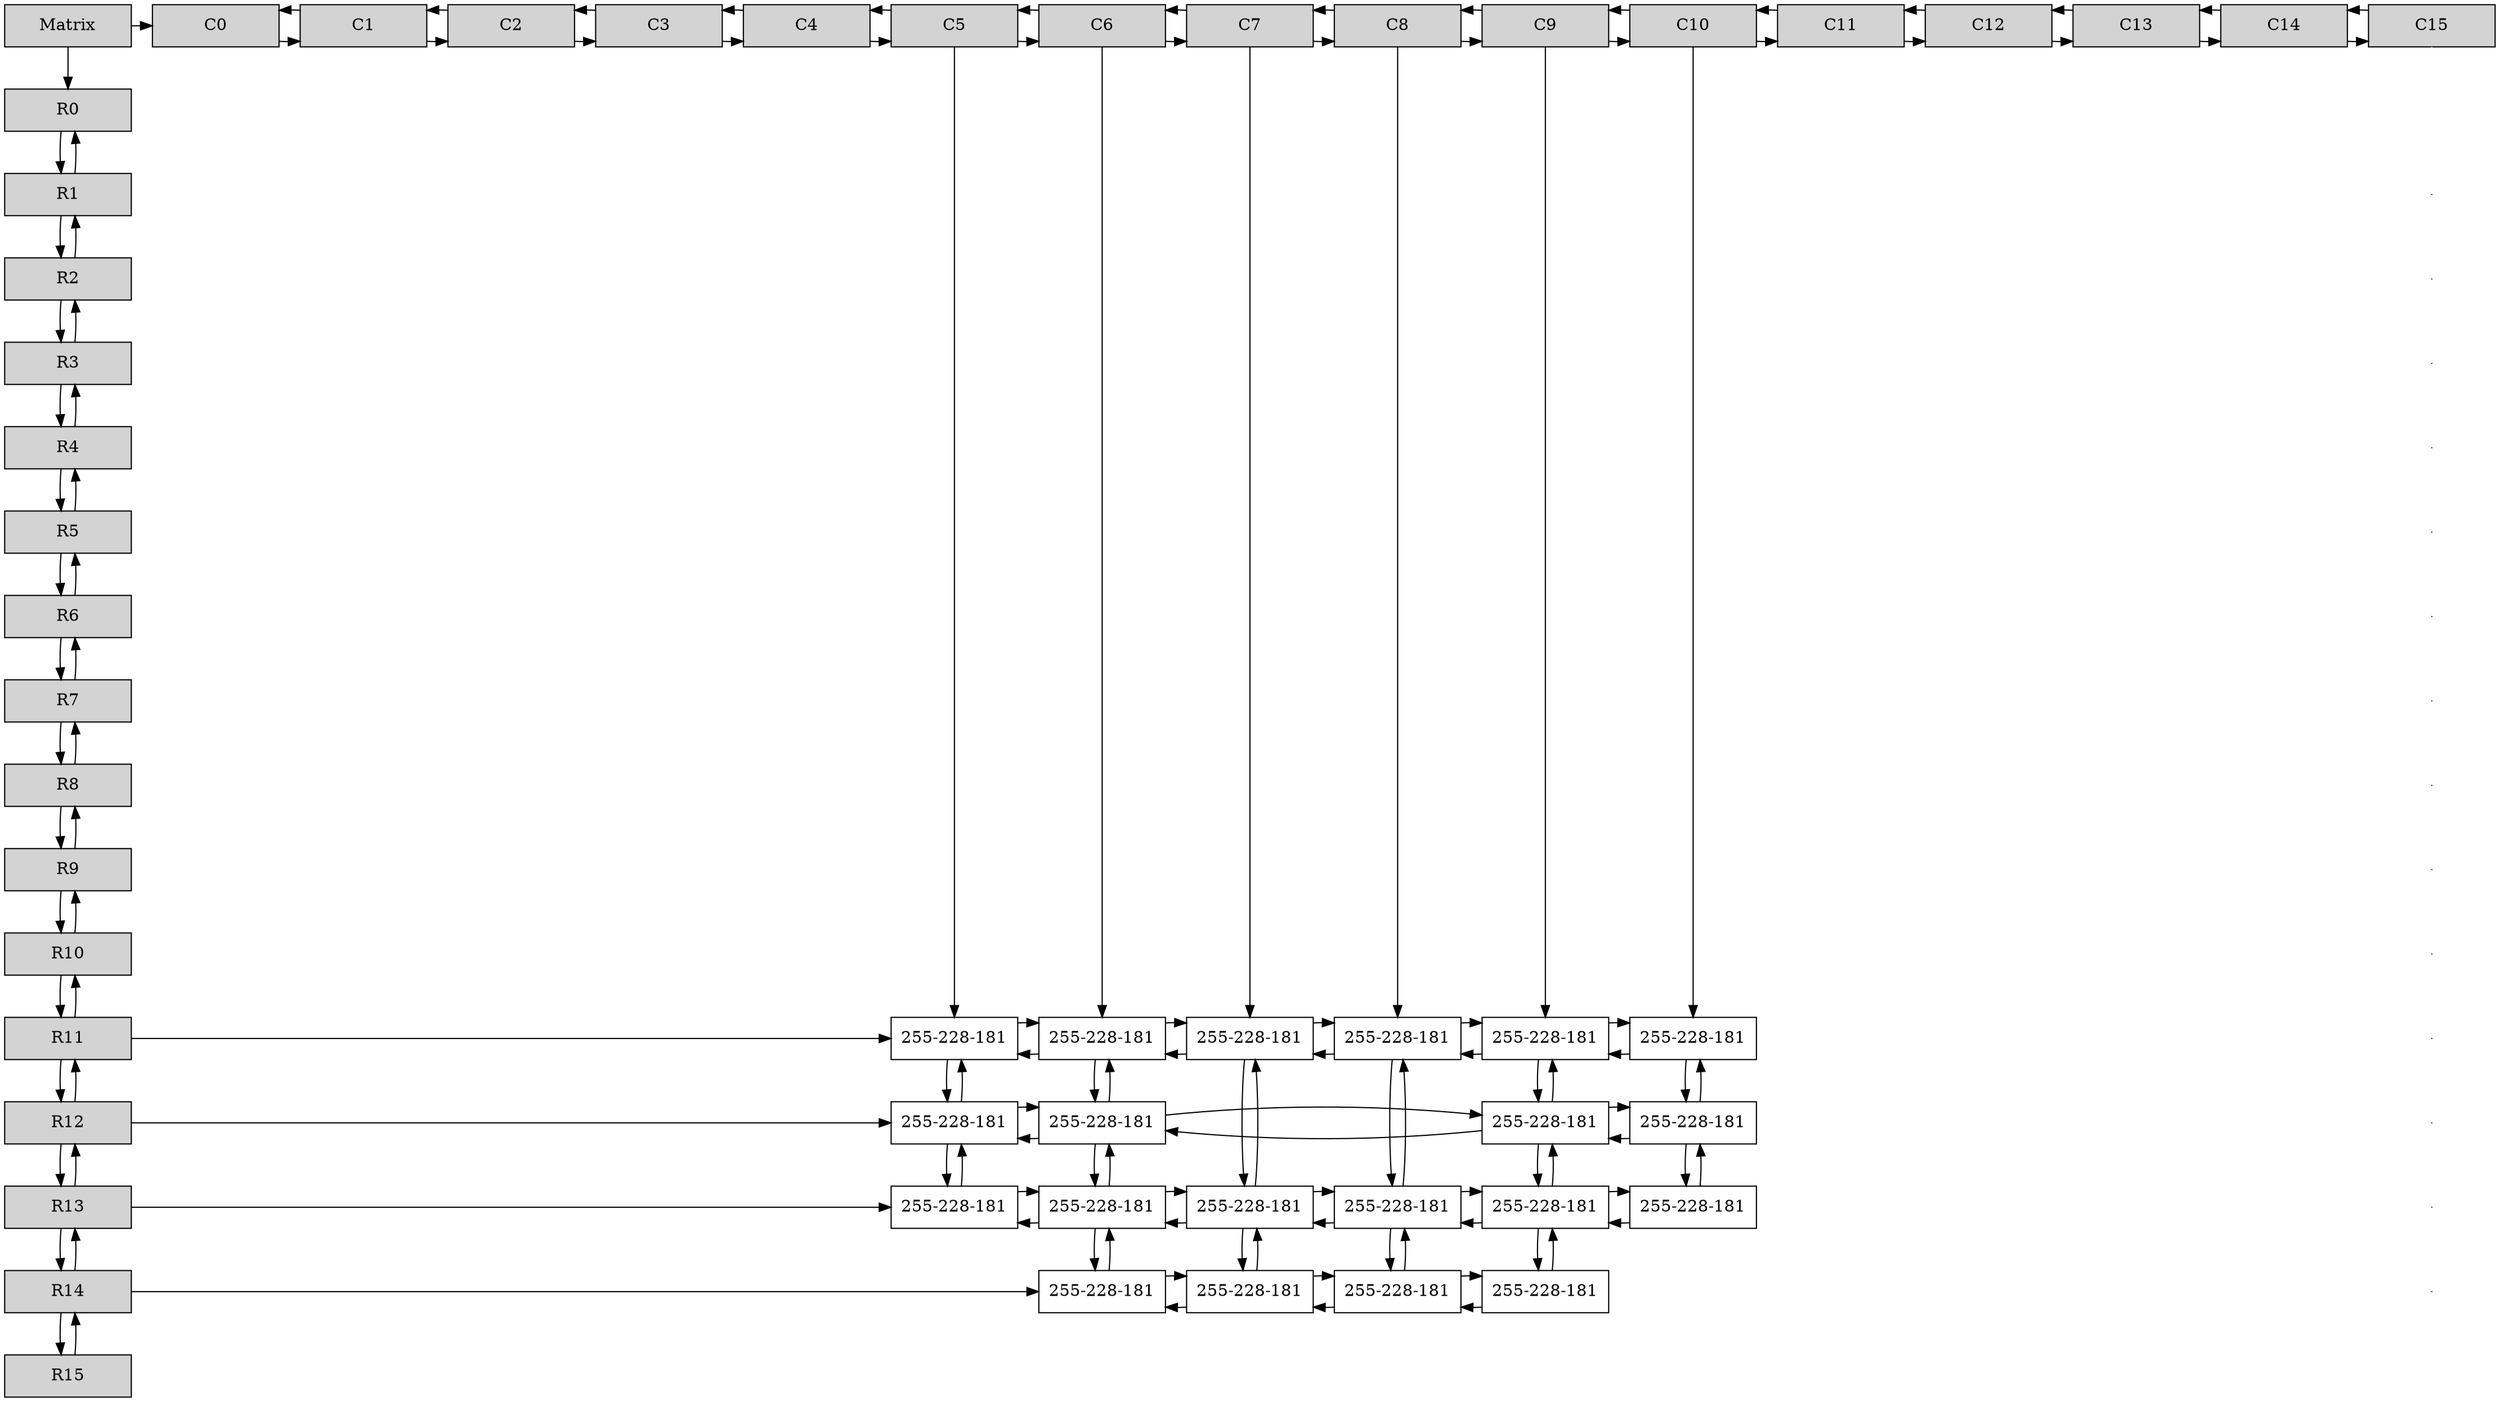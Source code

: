 digraph Sparce_Matrix {
node [shape=box]
Mt[ label = "Matrix", width = 1.5, style = filled, group = 1 ];
e0[ shape = point, width = 0 ];
e1[ shape = point, width = 0 ];
e2[ shape = point, width = 0 ];
e3[ shape = point, width = 0 ];
e4[ shape = point, width = 0 ];
e5[ shape = point, width = 0 ];
e6[ shape = point, width = 0 ];
e7[ shape = point, width = 0 ];
e8[ shape = point, width = 0 ];
e9[ shape = point, width = 0 ];
e10[ shape = point, width = 0 ];
e11[ shape = point, width = 0 ];
e12[ shape = point, width = 0 ];
e13[ shape = point, width = 0 ];
A0[label ="C0" width = 1.5 style = filled, group =2];
A0->A1;
A1[label ="C1" width = 1.5 style = filled, group =3];
A1->A2;
A1->A0;
A2[label ="C2" width = 1.5 style = filled, group =4];
A2->A3;
A2->A1;
A3[label ="C3" width = 1.5 style = filled, group =5];
A3->A4;
A3->A2;
A4[label ="C4" width = 1.5 style = filled, group =6];
A4->A5;
A4->A3;
A5[label ="C5" width = 1.5 style = filled, group =7];
A5->A6;
A5->A4;
A6[label ="C6" width = 1.5 style = filled, group =8];
A6->A7;
A6->A5;
A7[label ="C7" width = 1.5 style = filled, group =9];
A7->A8;
A7->A6;
A8[label ="C8" width = 1.5 style = filled, group =10];
A8->A9;
A8->A7;
A9[label ="C9" width = 1.5 style = filled, group =11];
A9->A10;
A9->A8;
A10[label ="C10" width = 1.5 style = filled, group =12];
A10->A11;
A10->A9;
A11[label ="C11" width = 1.5 style = filled, group =13];
A11->A12;
A11->A10;
A12[label ="C12" width = 1.5 style = filled, group =14];
A12->A13;
A12->A11;
A13[label ="C13" width = 1.5 style = filled, group =15];
A13->A14;
A13->A12;
A14[label ="C14" width = 1.5 style = filled, group =16];
A14->A15;
A14->A13;
A15[label ="C15" width = 1.5 style = filled, group =17];
A15->A14;
{ rank = same; Mt; A0; A1; A2; A3; A4; A5; A6; A7; A8; A9; A10; A11; A12; A13; A14; A15; }
U0[label = "R0"    width = 1.5 style = filled, group = 1 ];
U0->U1;
U1[label = "R1"    width = 1.5 style = filled, group = 1 ];
U1->U2;
U1->U0;
U2[label = "R2"    width = 1.5 style = filled, group = 1 ];
U2->U3;
U2->U1;
U3[label = "R3"    width = 1.5 style = filled, group = 1 ];
U3->U4;
U3->U2;
U4[label = "R4"    width = 1.5 style = filled, group = 1 ];
U4->U5;
U4->U3;
U5[label = "R5"    width = 1.5 style = filled, group = 1 ];
U5->U6;
U5->U4;
U6[label = "R6"    width = 1.5 style = filled, group = 1 ];
U6->U7;
U6->U5;
U7[label = "R7"    width = 1.5 style = filled, group = 1 ];
U7->U8;
U7->U6;
U8[label = "R8"    width = 1.5 style = filled, group = 1 ];
U8->U9;
U8->U7;
U9[label = "R9"    width = 1.5 style = filled, group = 1 ];
U9->U10;
U9->U8;
U10[label = "R10"    width = 1.5 style = filled, group = 1 ];
U10->U11;
U10->U9;
U11[label = "R11"    width = 1.5 style = filled, group = 1 ];
U11->U12;
U11->U10;
N5_L11 [label = "255-228-181" width = 1.5, group =7];
U11 -> N5_L11;
A5 -> N5_L11;
N6_L11 [label = "255-228-181" width = 1.5, group =8];
N6_L11 -> N5_L11;
N5_L11 -> N6_L11;
A6 -> N6_L11;
N7_L11 [label = "255-228-181" width = 1.5, group =9];
N7_L11 -> N6_L11;
N6_L11 -> N7_L11;
A7 -> N7_L11;
N8_L11 [label = "255-228-181" width = 1.5, group =10];
N8_L11 -> N7_L11;
N7_L11 -> N8_L11;
A8 -> N8_L11;
N9_L11 [label = "255-228-181" width = 1.5, group =11];
N9_L11 -> N8_L11;
N8_L11 -> N9_L11;
A9 -> N9_L11;
N10_L11 [label = "255-228-181" width = 1.5, group =12];
N10_L11 -> N9_L11;
N9_L11 -> N10_L11;
A10 -> N10_L11;
{ rank = same; U11;N5_L11;N6_L11;N7_L11;N8_L11;N9_L11;N10_L11;}
U12[label = "R12"    width = 1.5 style = filled, group = 1 ];
U12->U13;
U12->U11;
N5_L12 [label = "255-228-181" width = 1.5, group =7];
U12 -> N5_L12;
N5_L12 -> N5_L11;
N5_L11 -> N5_L12;
N6_L12 [label = "255-228-181" width = 1.5, group =8];
N6_L12 -> N5_L12;
N5_L12 -> N6_L12;
N6_L12 -> N6_L11;
N6_L11 -> N6_L12;
N9_L12 [label = "255-228-181" width = 1.5, group =11];
N9_L12 -> N6_L12;
N6_L12 -> N9_L12;
N9_L12 -> N9_L11;
N9_L11 -> N9_L12;
N10_L12 [label = "255-228-181" width = 1.5, group =12];
N10_L12 -> N9_L12;
N9_L12 -> N10_L12;
N10_L12 -> N10_L11;
N10_L11 -> N10_L12;
{ rank = same; U12;N5_L12;N6_L12;N9_L12;N10_L12;}
U13[label = "R13"    width = 1.5 style = filled, group = 1 ];
U13->U14;
U13->U12;
N5_L13 [label = "255-228-181" width = 1.5, group =7];
U13 -> N5_L13;
N5_L13 -> N5_L12;
N5_L12 -> N5_L13;
N6_L13 [label = "255-228-181" width = 1.5, group =8];
N6_L13 -> N5_L13;
N5_L13 -> N6_L13;
N6_L13 -> N6_L12;
N6_L12 -> N6_L13;
N7_L13 [label = "255-228-181" width = 1.5, group =9];
N7_L13 -> N6_L13;
N6_L13 -> N7_L13;
N7_L13 -> N7_L11;
N7_L11 -> N7_L13;
N8_L13 [label = "255-228-181" width = 1.5, group =10];
N8_L13 -> N7_L13;
N7_L13 -> N8_L13;
N8_L13 -> N8_L11;
N8_L11 -> N8_L13;
N9_L13 [label = "255-228-181" width = 1.5, group =11];
N9_L13 -> N8_L13;
N8_L13 -> N9_L13;
N9_L13 -> N9_L12;
N9_L12 -> N9_L13;
N10_L13 [label = "255-228-181" width = 1.5, group =12];
N10_L13 -> N9_L13;
N9_L13 -> N10_L13;
N10_L13 -> N10_L12;
N10_L12 -> N10_L13;
{ rank = same; U13;N5_L13;N6_L13;N7_L13;N8_L13;N9_L13;N10_L13;}
U14[label = "R14"    width = 1.5 style = filled, group = 1 ];
U14->U15;
U14->U13;
N6_L14 [label = "255-228-181" width = 1.5, group =8];
U14 -> N6_L14;
N6_L14 -> N6_L13;
N6_L13 -> N6_L14;
N7_L14 [label = "255-228-181" width = 1.5, group =9];
N7_L14 -> N6_L14;
N6_L14 -> N7_L14;
N7_L14 -> N7_L13;
N7_L13 -> N7_L14;
N8_L14 [label = "255-228-181" width = 1.5, group =10];
N8_L14 -> N7_L14;
N7_L14 -> N8_L14;
N8_L14 -> N8_L13;
N8_L13 -> N8_L14;
N9_L14 [label = "255-228-181" width = 1.5, group =11];
N9_L14 -> N8_L14;
N8_L14 -> N9_L14;
N9_L14 -> N9_L13;
N9_L13 -> N9_L14;
{ rank = same; U14;N6_L14;N7_L14;N8_L14;N9_L14;}
U15[label = "R15"    width = 1.5 style = filled, group = 1 ];
U15->U14;
Mt->U0;
Mt->A0;
{ rank = same; U1; e0}
{ rank = same; U2; e1}
{ rank = same; U3; e2}
{ rank = same; U4; e3}
{ rank = same; U5; e4}
{ rank = same; U6; e5}
{ rank = same; U7; e6}
{ rank = same; U8; e7}
{ rank = same; U9; e8}
{ rank = same; U10; e9}
{ rank = same; U11; e10}
{ rank = same; U12; e11}
{ rank = same; U13; e12}
{ rank = same; U14; e13}
A15-> e0[ dir = none, color = "white" ];
e0-> e1[ dir = none, color = "white" ];
e1-> e2[ dir = none, color = "white" ];
e2-> e3[ dir = none, color = "white" ];
e3-> e4[ dir = none, color = "white" ];
e4-> e5[ dir = none, color = "white" ];
e5-> e6[ dir = none, color = "white" ];
e6-> e7[ dir = none, color = "white" ];
e7-> e8[ dir = none, color = "white" ];
e8-> e9[ dir = none, color = "white" ];
e9-> e10[ dir = none, color = "white" ];
e10-> e11[ dir = none, color = "white" ];
e11-> e12[ dir = none, color = "white" ];
e12-> e13[ dir = none, color = "white" ];
}
